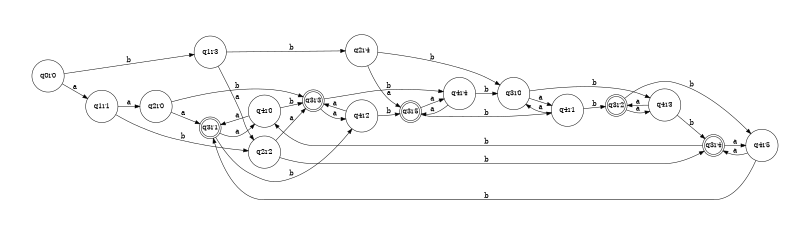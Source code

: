 digraph {
	rankdir=LR;
	margin=0.2;
	size=5;
	node [margin=0.1 shape=circle];
	q3r1[margin=0 shape=doublecircle];
	q3r3[margin=0 shape=doublecircle];
	q3r5[margin=0 shape=doublecircle];
	q3r2[margin=0 shape=doublecircle];
	q3r4[margin=0 shape=doublecircle];
	" "[color=white width=0];
	q0r0 -> q1r1[label = "a"];
	q0r0 -> q1r3[label = "b"];
	q1r1 -> q2r0[label = "a"];
	q1r1 -> q2r2[label = "b"];
	q1r3 -> q2r2[label = "a"];
	q1r3 -> q2r4[label = "b"];
	q2r0 -> q3r3[label = "b"];
	q2r0 -> q3r1[label = "a"];
	q2r2 -> q3r3[label = "a"];
	q2r2 -> q3r4[label = "b"];
	q3r1 -> q4r0[label = "a"];
	q3r1 -> q4r2[label = "b"];
	q4r0 -> q3r1[label = "a"];
	q4r0 -> q3r3[label = "b"];
	q3r3 -> q4r4[label = "b"];
	q3r3 -> q4r2[label = "a"];
	q4r2 -> q3r3[label = "a"];
	q4r2 -> q3r5[label = "b"];
	q2r4 -> q3r5[label = "a"];
	q2r4 -> q3r0[label = "b"];
	q3r5 -> q4r4[label = "a"];
	q3r5 -> q4r1[label = "b"];
	q4r4 -> q3r5[label = "a"];
	q4r4 -> q3r0[label = "b"];
	q4r1 -> q3r0[label = "a"];
	q4r1 -> q3r2[label = "b"];
	q3r0 -> q4r1[label = "a"];
	q3r0 -> q4r3[label = "b"];
	q3r2 -> q4r3[label = "a"];
	q3r2 -> q4r5[label = "b"];
	q4r3 -> q3r2[label = "a"];
	q4r3 -> q3r4[label = "b"];
	q3r4 -> q4r0[label = "b"];
	q3r4 -> q4r5[label = "a"];
	q4r5 -> q3r4[label = "a"];
	q4r5 -> q3r1[label = "b"];


}